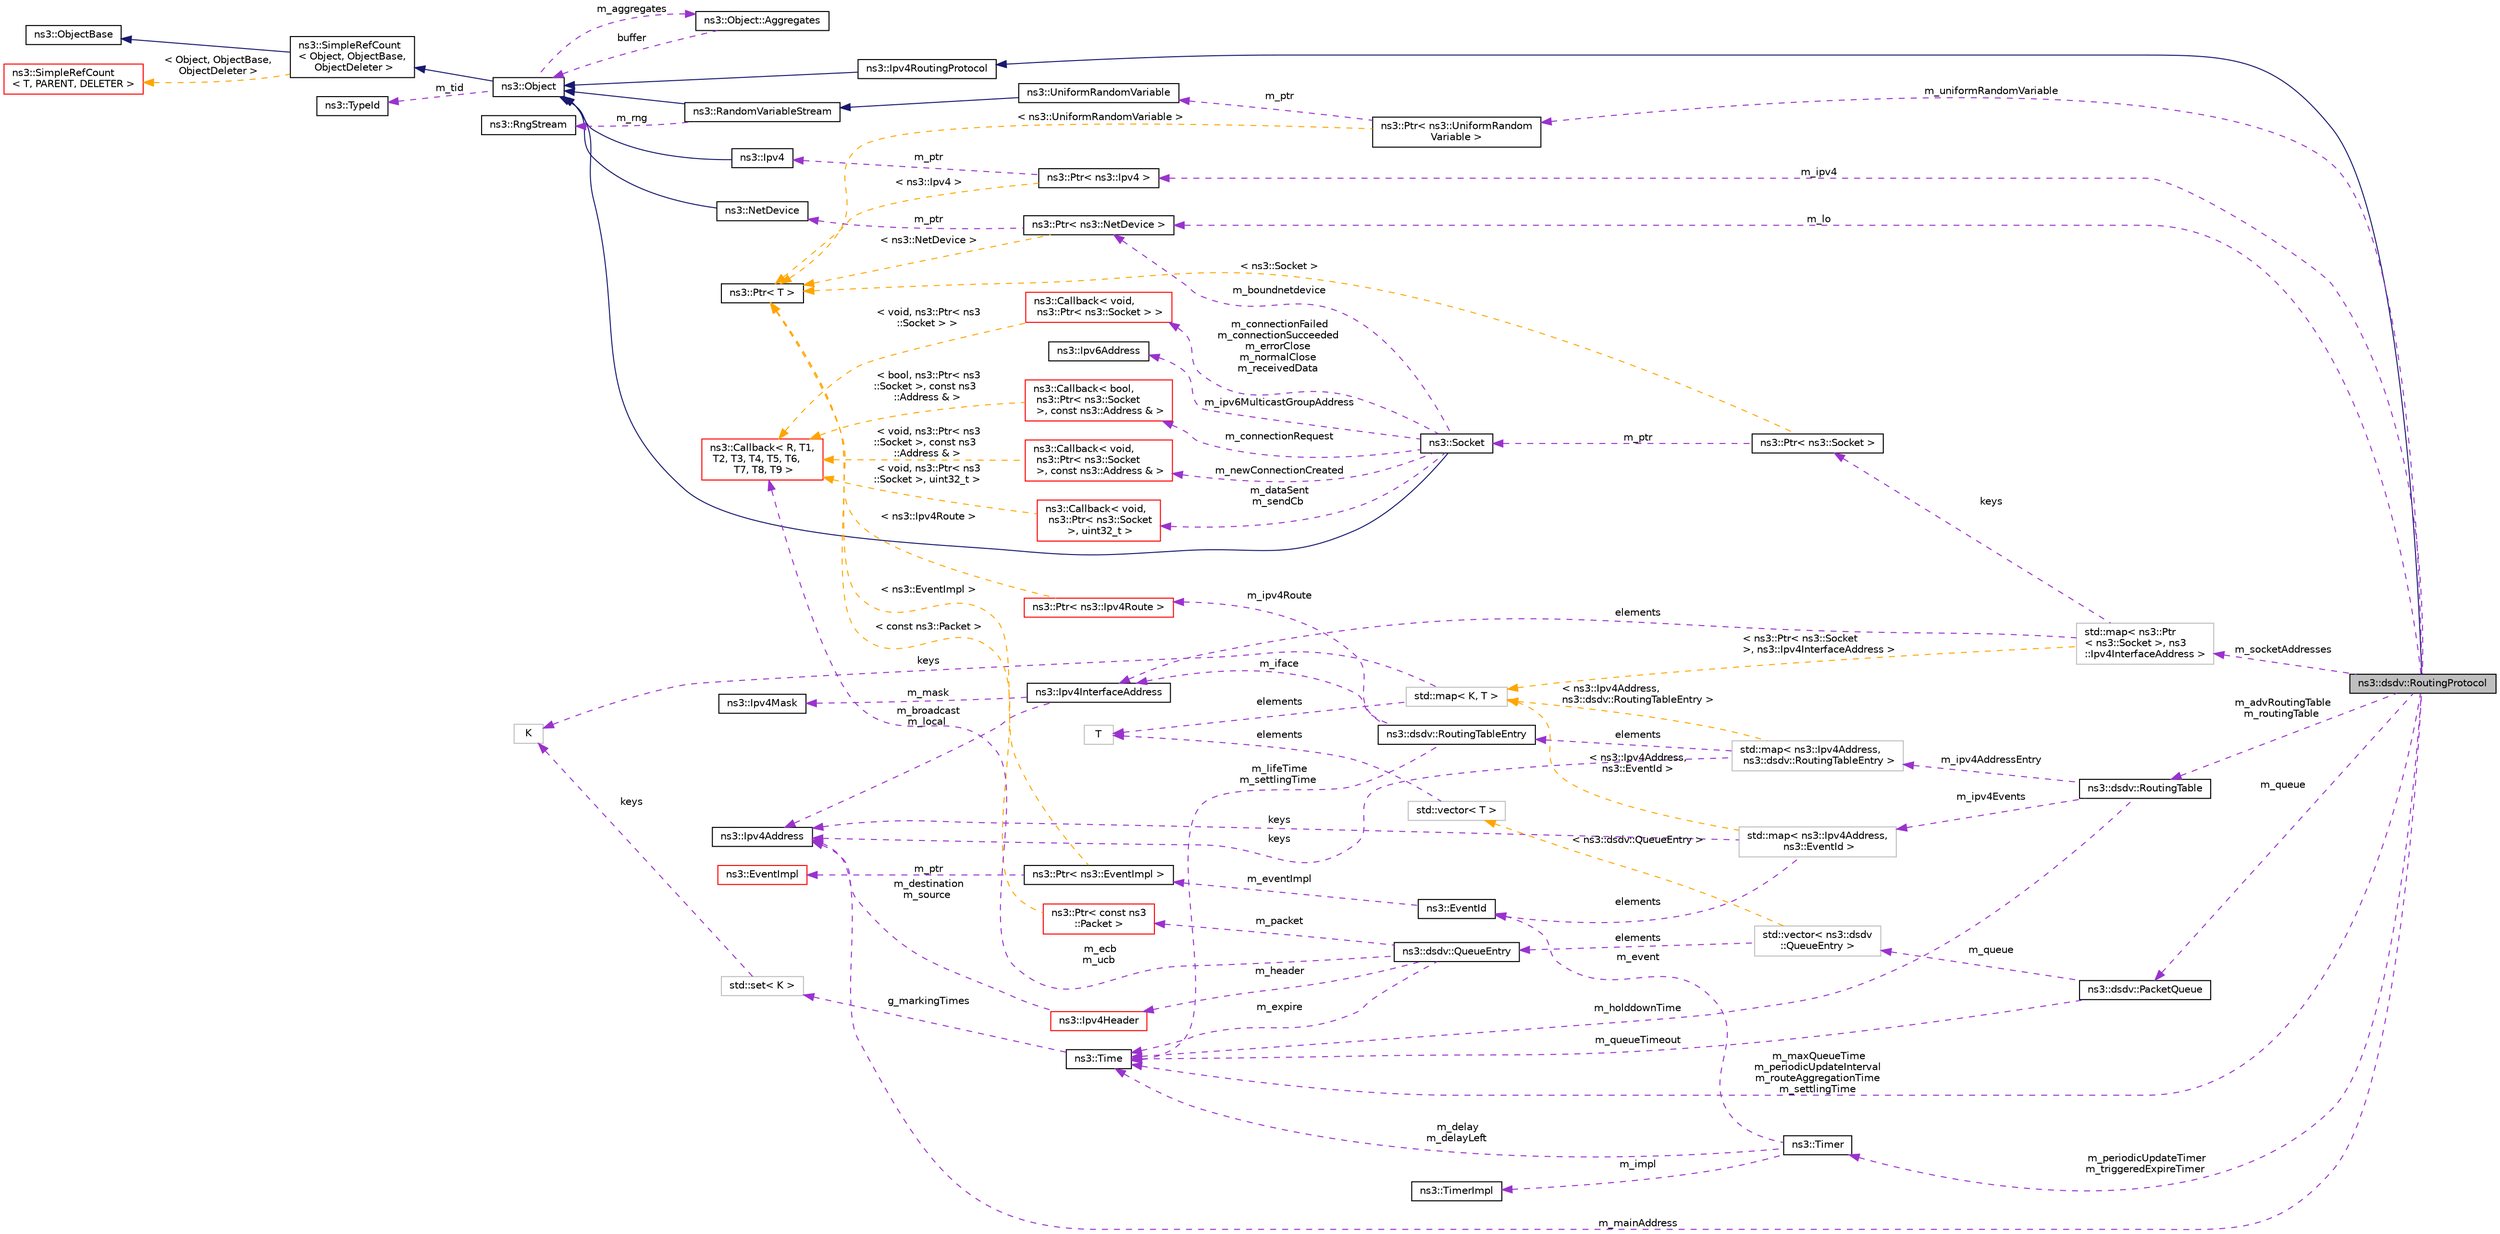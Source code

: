 digraph "ns3::dsdv::RoutingProtocol"
{
 // LATEX_PDF_SIZE
  edge [fontname="Helvetica",fontsize="10",labelfontname="Helvetica",labelfontsize="10"];
  node [fontname="Helvetica",fontsize="10",shape=record];
  rankdir="LR";
  Node1 [label="ns3::dsdv::RoutingProtocol",height=0.2,width=0.4,color="black", fillcolor="grey75", style="filled", fontcolor="black",tooltip="DSDV routing protocol."];
  Node2 -> Node1 [dir="back",color="midnightblue",fontsize="10",style="solid",fontname="Helvetica"];
  Node2 [label="ns3::Ipv4RoutingProtocol",height=0.2,width=0.4,color="black", fillcolor="white", style="filled",URL="$classns3_1_1_ipv4_routing_protocol.html",tooltip="Abstract base class for IPv4 routing protocols."];
  Node3 -> Node2 [dir="back",color="midnightblue",fontsize="10",style="solid",fontname="Helvetica"];
  Node3 [label="ns3::Object",height=0.2,width=0.4,color="black", fillcolor="white", style="filled",URL="$classns3_1_1_object.html",tooltip="A base class which provides memory management and object aggregation."];
  Node4 -> Node3 [dir="back",color="midnightblue",fontsize="10",style="solid",fontname="Helvetica"];
  Node4 [label="ns3::SimpleRefCount\l\< Object, ObjectBase,\l ObjectDeleter \>",height=0.2,width=0.4,color="black", fillcolor="white", style="filled",URL="$classns3_1_1_simple_ref_count.html",tooltip=" "];
  Node5 -> Node4 [dir="back",color="midnightblue",fontsize="10",style="solid",fontname="Helvetica"];
  Node5 [label="ns3::ObjectBase",height=0.2,width=0.4,color="black", fillcolor="white", style="filled",URL="$classns3_1_1_object_base.html",tooltip="Anchor the ns-3 type and attribute system."];
  Node6 -> Node4 [dir="back",color="orange",fontsize="10",style="dashed",label=" \< Object, ObjectBase,\l ObjectDeleter \>" ,fontname="Helvetica"];
  Node6 [label="ns3::SimpleRefCount\l\< T, PARENT, DELETER \>",height=0.2,width=0.4,color="red", fillcolor="white", style="filled",URL="$classns3_1_1_simple_ref_count.html",tooltip="A template-based reference counting class."];
  Node8 -> Node3 [dir="back",color="darkorchid3",fontsize="10",style="dashed",label=" m_tid" ,fontname="Helvetica"];
  Node8 [label="ns3::TypeId",height=0.2,width=0.4,color="black", fillcolor="white", style="filled",URL="$classns3_1_1_type_id.html",tooltip="a unique identifier for an interface."];
  Node9 -> Node3 [dir="back",color="darkorchid3",fontsize="10",style="dashed",label=" m_aggregates" ,fontname="Helvetica"];
  Node9 [label="ns3::Object::Aggregates",height=0.2,width=0.4,color="black", fillcolor="white", style="filled",URL="$structns3_1_1_object_1_1_aggregates.html",tooltip="The list of Objects aggregated to this one."];
  Node3 -> Node9 [dir="back",color="darkorchid3",fontsize="10",style="dashed",label=" buffer" ,fontname="Helvetica"];
  Node10 -> Node1 [dir="back",color="darkorchid3",fontsize="10",style="dashed",label=" m_advRoutingTable\nm_routingTable" ,fontname="Helvetica"];
  Node10 [label="ns3::dsdv::RoutingTable",height=0.2,width=0.4,color="black", fillcolor="white", style="filled",URL="$classns3_1_1dsdv_1_1_routing_table.html",tooltip="The Routing table used by DSDV protocol."];
  Node11 -> Node10 [dir="back",color="darkorchid3",fontsize="10",style="dashed",label=" m_holddownTime" ,fontname="Helvetica"];
  Node11 [label="ns3::Time",height=0.2,width=0.4,color="black", fillcolor="white", style="filled",URL="$classns3_1_1_time.html",tooltip="Simulation virtual time values and global simulation resolution."];
  Node12 -> Node11 [dir="back",color="darkorchid3",fontsize="10",style="dashed",label=" g_markingTimes" ,fontname="Helvetica"];
  Node12 [label="std::set\< K \>",height=0.2,width=0.4,color="grey75", fillcolor="white", style="filled",tooltip=" "];
  Node13 -> Node12 [dir="back",color="darkorchid3",fontsize="10",style="dashed",label=" keys" ,fontname="Helvetica"];
  Node13 [label="K",height=0.2,width=0.4,color="grey75", fillcolor="white", style="filled",tooltip=" "];
  Node14 -> Node10 [dir="back",color="darkorchid3",fontsize="10",style="dashed",label=" m_ipv4AddressEntry" ,fontname="Helvetica"];
  Node14 [label="std::map\< ns3::Ipv4Address,\l ns3::dsdv::RoutingTableEntry \>",height=0.2,width=0.4,color="grey75", fillcolor="white", style="filled",tooltip=" "];
  Node15 -> Node14 [dir="back",color="darkorchid3",fontsize="10",style="dashed",label=" elements" ,fontname="Helvetica"];
  Node15 [label="ns3::dsdv::RoutingTableEntry",height=0.2,width=0.4,color="black", fillcolor="white", style="filled",URL="$classns3_1_1dsdv_1_1_routing_table_entry.html",tooltip="Routing table entry."];
  Node11 -> Node15 [dir="back",color="darkorchid3",fontsize="10",style="dashed",label=" m_lifeTime\nm_settlingTime" ,fontname="Helvetica"];
  Node16 -> Node15 [dir="back",color="darkorchid3",fontsize="10",style="dashed",label=" m_iface" ,fontname="Helvetica"];
  Node16 [label="ns3::Ipv4InterfaceAddress",height=0.2,width=0.4,color="black", fillcolor="white", style="filled",URL="$classns3_1_1_ipv4_interface_address.html",tooltip="a class to store IPv4 address information on an interface"];
  Node17 -> Node16 [dir="back",color="darkorchid3",fontsize="10",style="dashed",label=" m_mask" ,fontname="Helvetica"];
  Node17 [label="ns3::Ipv4Mask",height=0.2,width=0.4,color="black", fillcolor="white", style="filled",URL="$classns3_1_1_ipv4_mask.html",tooltip="a class to represent an Ipv4 address mask"];
  Node18 -> Node16 [dir="back",color="darkorchid3",fontsize="10",style="dashed",label=" m_broadcast\nm_local" ,fontname="Helvetica"];
  Node18 [label="ns3::Ipv4Address",height=0.2,width=0.4,color="black", fillcolor="white", style="filled",URL="$classns3_1_1_ipv4_address.html",tooltip="Ipv4 addresses are stored in host order in this class."];
  Node19 -> Node15 [dir="back",color="darkorchid3",fontsize="10",style="dashed",label=" m_ipv4Route" ,fontname="Helvetica"];
  Node19 [label="ns3::Ptr\< ns3::Ipv4Route \>",height=0.2,width=0.4,color="red", fillcolor="white", style="filled",URL="$classns3_1_1_ptr.html",tooltip=" "];
  Node24 -> Node19 [dir="back",color="orange",fontsize="10",style="dashed",label=" \< ns3::Ipv4Route \>" ,fontname="Helvetica"];
  Node24 [label="ns3::Ptr\< T \>",height=0.2,width=0.4,color="black", fillcolor="white", style="filled",URL="$classns3_1_1_ptr.html",tooltip="Smart pointer class similar to boost::intrusive_ptr."];
  Node18 -> Node14 [dir="back",color="darkorchid3",fontsize="10",style="dashed",label=" keys" ,fontname="Helvetica"];
  Node25 -> Node14 [dir="back",color="orange",fontsize="10",style="dashed",label=" \< ns3::Ipv4Address,\l ns3::dsdv::RoutingTableEntry \>" ,fontname="Helvetica"];
  Node25 [label="std::map\< K, T \>",height=0.2,width=0.4,color="grey75", fillcolor="white", style="filled",tooltip=" "];
  Node13 -> Node25 [dir="back",color="darkorchid3",fontsize="10",style="dashed",label=" keys" ,fontname="Helvetica"];
  Node26 -> Node25 [dir="back",color="darkorchid3",fontsize="10",style="dashed",label=" elements" ,fontname="Helvetica"];
  Node26 [label="T",height=0.2,width=0.4,color="grey75", fillcolor="white", style="filled",tooltip=" "];
  Node27 -> Node10 [dir="back",color="darkorchid3",fontsize="10",style="dashed",label=" m_ipv4Events" ,fontname="Helvetica"];
  Node27 [label="std::map\< ns3::Ipv4Address,\l ns3::EventId \>",height=0.2,width=0.4,color="grey75", fillcolor="white", style="filled",tooltip=" "];
  Node28 -> Node27 [dir="back",color="darkorchid3",fontsize="10",style="dashed",label=" elements" ,fontname="Helvetica"];
  Node28 [label="ns3::EventId",height=0.2,width=0.4,color="black", fillcolor="white", style="filled",URL="$classns3_1_1_event_id.html",tooltip="An identifier for simulation events."];
  Node29 -> Node28 [dir="back",color="darkorchid3",fontsize="10",style="dashed",label=" m_eventImpl" ,fontname="Helvetica"];
  Node29 [label="ns3::Ptr\< ns3::EventImpl \>",height=0.2,width=0.4,color="black", fillcolor="white", style="filled",URL="$classns3_1_1_ptr.html",tooltip=" "];
  Node30 -> Node29 [dir="back",color="darkorchid3",fontsize="10",style="dashed",label=" m_ptr" ,fontname="Helvetica"];
  Node30 [label="ns3::EventImpl",height=0.2,width=0.4,color="red", fillcolor="white", style="filled",URL="$classns3_1_1_event_impl.html",tooltip="A simulation event."];
  Node24 -> Node29 [dir="back",color="orange",fontsize="10",style="dashed",label=" \< ns3::EventImpl \>" ,fontname="Helvetica"];
  Node18 -> Node27 [dir="back",color="darkorchid3",fontsize="10",style="dashed",label=" keys" ,fontname="Helvetica"];
  Node25 -> Node27 [dir="back",color="orange",fontsize="10",style="dashed",label=" \< ns3::Ipv4Address,\l ns3::EventId \>" ,fontname="Helvetica"];
  Node32 -> Node1 [dir="back",color="darkorchid3",fontsize="10",style="dashed",label=" m_socketAddresses" ,fontname="Helvetica"];
  Node32 [label="std::map\< ns3::Ptr\l\< ns3::Socket \>, ns3\l::Ipv4InterfaceAddress \>",height=0.2,width=0.4,color="grey75", fillcolor="white", style="filled",tooltip=" "];
  Node33 -> Node32 [dir="back",color="darkorchid3",fontsize="10",style="dashed",label=" keys" ,fontname="Helvetica"];
  Node33 [label="ns3::Ptr\< ns3::Socket \>",height=0.2,width=0.4,color="black", fillcolor="white", style="filled",URL="$classns3_1_1_ptr.html",tooltip=" "];
  Node34 -> Node33 [dir="back",color="darkorchid3",fontsize="10",style="dashed",label=" m_ptr" ,fontname="Helvetica"];
  Node34 [label="ns3::Socket",height=0.2,width=0.4,color="black", fillcolor="white", style="filled",URL="$classns3_1_1_socket.html",tooltip="A low-level Socket API based loosely on the BSD Socket API."];
  Node3 -> Node34 [dir="back",color="midnightblue",fontsize="10",style="solid",fontname="Helvetica"];
  Node22 -> Node34 [dir="back",color="darkorchid3",fontsize="10",style="dashed",label=" m_boundnetdevice" ,fontname="Helvetica"];
  Node22 [label="ns3::Ptr\< ns3::NetDevice \>",height=0.2,width=0.4,color="black", fillcolor="white", style="filled",URL="$classns3_1_1_ptr.html",tooltip=" "];
  Node23 -> Node22 [dir="back",color="darkorchid3",fontsize="10",style="dashed",label=" m_ptr" ,fontname="Helvetica"];
  Node23 [label="ns3::NetDevice",height=0.2,width=0.4,color="black", fillcolor="white", style="filled",URL="$classns3_1_1_net_device.html",tooltip="Network layer to device interface."];
  Node3 -> Node23 [dir="back",color="midnightblue",fontsize="10",style="solid",fontname="Helvetica"];
  Node24 -> Node22 [dir="back",color="orange",fontsize="10",style="dashed",label=" \< ns3::NetDevice \>" ,fontname="Helvetica"];
  Node35 -> Node34 [dir="back",color="darkorchid3",fontsize="10",style="dashed",label=" m_ipv6MulticastGroupAddress" ,fontname="Helvetica"];
  Node35 [label="ns3::Ipv6Address",height=0.2,width=0.4,color="black", fillcolor="white", style="filled",URL="$classns3_1_1_ipv6_address.html",tooltip="Describes an IPv6 address."];
  Node36 -> Node34 [dir="back",color="darkorchid3",fontsize="10",style="dashed",label=" m_newConnectionCreated" ,fontname="Helvetica"];
  Node36 [label="ns3::Callback\< void,\l ns3::Ptr\< ns3::Socket\l \>, const ns3::Address & \>",height=0.2,width=0.4,color="red", fillcolor="white", style="filled",URL="$classns3_1_1_callback.html",tooltip=" "];
  Node41 -> Node36 [dir="back",color="orange",fontsize="10",style="dashed",label=" \< void, ns3::Ptr\< ns3\l::Socket \>, const ns3\l::Address & \>" ,fontname="Helvetica"];
  Node41 [label="ns3::Callback\< R, T1,\l T2, T3, T4, T5, T6,\l T7, T8, T9 \>",height=0.2,width=0.4,color="red", fillcolor="white", style="filled",URL="$classns3_1_1_callback.html",tooltip="Callback template class."];
  Node42 -> Node34 [dir="back",color="darkorchid3",fontsize="10",style="dashed",label=" m_dataSent\nm_sendCb" ,fontname="Helvetica"];
  Node42 [label="ns3::Callback\< void,\l ns3::Ptr\< ns3::Socket\l \>, uint32_t \>",height=0.2,width=0.4,color="red", fillcolor="white", style="filled",URL="$classns3_1_1_callback.html",tooltip=" "];
  Node41 -> Node42 [dir="back",color="orange",fontsize="10",style="dashed",label=" \< void, ns3::Ptr\< ns3\l::Socket \>, uint32_t \>" ,fontname="Helvetica"];
  Node43 -> Node34 [dir="back",color="darkorchid3",fontsize="10",style="dashed",label=" m_connectionFailed\nm_connectionSucceeded\nm_errorClose\nm_normalClose\nm_receivedData" ,fontname="Helvetica"];
  Node43 [label="ns3::Callback\< void,\l ns3::Ptr\< ns3::Socket \> \>",height=0.2,width=0.4,color="red", fillcolor="white", style="filled",URL="$classns3_1_1_callback.html",tooltip=" "];
  Node41 -> Node43 [dir="back",color="orange",fontsize="10",style="dashed",label=" \< void, ns3::Ptr\< ns3\l::Socket \> \>" ,fontname="Helvetica"];
  Node44 -> Node34 [dir="back",color="darkorchid3",fontsize="10",style="dashed",label=" m_connectionRequest" ,fontname="Helvetica"];
  Node44 [label="ns3::Callback\< bool,\l ns3::Ptr\< ns3::Socket\l \>, const ns3::Address & \>",height=0.2,width=0.4,color="red", fillcolor="white", style="filled",URL="$classns3_1_1_callback.html",tooltip=" "];
  Node41 -> Node44 [dir="back",color="orange",fontsize="10",style="dashed",label=" \< bool, ns3::Ptr\< ns3\l::Socket \>, const ns3\l::Address & \>" ,fontname="Helvetica"];
  Node24 -> Node33 [dir="back",color="orange",fontsize="10",style="dashed",label=" \< ns3::Socket \>" ,fontname="Helvetica"];
  Node16 -> Node32 [dir="back",color="darkorchid3",fontsize="10",style="dashed",label=" elements" ,fontname="Helvetica"];
  Node25 -> Node32 [dir="back",color="orange",fontsize="10",style="dashed",label=" \< ns3::Ptr\< ns3::Socket\l \>, ns3::Ipv4InterfaceAddress \>" ,fontname="Helvetica"];
  Node45 -> Node1 [dir="back",color="darkorchid3",fontsize="10",style="dashed",label=" m_queue" ,fontname="Helvetica"];
  Node45 [label="ns3::dsdv::PacketQueue",height=0.2,width=0.4,color="black", fillcolor="white", style="filled",URL="$classns3_1_1dsdv_1_1_packet_queue.html",tooltip="DSDV Packet queue."];
  Node46 -> Node45 [dir="back",color="darkorchid3",fontsize="10",style="dashed",label=" m_queue" ,fontname="Helvetica"];
  Node46 [label="std::vector\< ns3::dsdv\l::QueueEntry \>",height=0.2,width=0.4,color="grey75", fillcolor="white", style="filled",tooltip=" "];
  Node47 -> Node46 [dir="back",color="darkorchid3",fontsize="10",style="dashed",label=" elements" ,fontname="Helvetica"];
  Node47 [label="ns3::dsdv::QueueEntry",height=0.2,width=0.4,color="black", fillcolor="white", style="filled",URL="$classns3_1_1dsdv_1_1_queue_entry.html",tooltip="DSDV Queue Entry."];
  Node48 -> Node47 [dir="back",color="darkorchid3",fontsize="10",style="dashed",label=" m_header" ,fontname="Helvetica"];
  Node48 [label="ns3::Ipv4Header",height=0.2,width=0.4,color="red", fillcolor="white", style="filled",URL="$classns3_1_1_ipv4_header.html",tooltip="Packet header for IPv4."];
  Node18 -> Node48 [dir="back",color="darkorchid3",fontsize="10",style="dashed",label=" m_destination\nm_source" ,fontname="Helvetica"];
  Node11 -> Node47 [dir="back",color="darkorchid3",fontsize="10",style="dashed",label=" m_expire" ,fontname="Helvetica"];
  Node51 -> Node47 [dir="back",color="darkorchid3",fontsize="10",style="dashed",label=" m_packet" ,fontname="Helvetica"];
  Node51 [label="ns3::Ptr\< const ns3\l::Packet \>",height=0.2,width=0.4,color="red", fillcolor="white", style="filled",URL="$classns3_1_1_ptr.html",tooltip=" "];
  Node24 -> Node51 [dir="back",color="orange",fontsize="10",style="dashed",label=" \< const ns3::Packet \>" ,fontname="Helvetica"];
  Node41 -> Node47 [dir="back",color="darkorchid3",fontsize="10",style="dashed",label=" m_ecb\nm_ucb" ,fontname="Helvetica"];
  Node58 -> Node46 [dir="back",color="orange",fontsize="10",style="dashed",label=" \< ns3::dsdv::QueueEntry \>" ,fontname="Helvetica"];
  Node58 [label="std::vector\< T \>",height=0.2,width=0.4,color="grey75", fillcolor="white", style="filled",tooltip=" "];
  Node26 -> Node58 [dir="back",color="darkorchid3",fontsize="10",style="dashed",label=" elements" ,fontname="Helvetica"];
  Node11 -> Node45 [dir="back",color="darkorchid3",fontsize="10",style="dashed",label=" m_queueTimeout" ,fontname="Helvetica"];
  Node22 -> Node1 [dir="back",color="darkorchid3",fontsize="10",style="dashed",label=" m_lo" ,fontname="Helvetica"];
  Node11 -> Node1 [dir="back",color="darkorchid3",fontsize="10",style="dashed",label=" m_maxQueueTime\nm_periodicUpdateInterval\nm_routeAggregationTime\nm_settlingTime" ,fontname="Helvetica"];
  Node69 -> Node1 [dir="back",color="darkorchid3",fontsize="10",style="dashed",label=" m_ipv4" ,fontname="Helvetica"];
  Node69 [label="ns3::Ptr\< ns3::Ipv4 \>",height=0.2,width=0.4,color="black", fillcolor="white", style="filled",URL="$classns3_1_1_ptr.html",tooltip=" "];
  Node70 -> Node69 [dir="back",color="darkorchid3",fontsize="10",style="dashed",label=" m_ptr" ,fontname="Helvetica"];
  Node70 [label="ns3::Ipv4",height=0.2,width=0.4,color="black", fillcolor="white", style="filled",URL="$classns3_1_1_ipv4.html",tooltip="Access to the IPv4 forwarding table, interfaces, and configuration."];
  Node3 -> Node70 [dir="back",color="midnightblue",fontsize="10",style="solid",fontname="Helvetica"];
  Node24 -> Node69 [dir="back",color="orange",fontsize="10",style="dashed",label=" \< ns3::Ipv4 \>" ,fontname="Helvetica"];
  Node18 -> Node1 [dir="back",color="darkorchid3",fontsize="10",style="dashed",label=" m_mainAddress" ,fontname="Helvetica"];
  Node71 -> Node1 [dir="back",color="darkorchid3",fontsize="10",style="dashed",label=" m_uniformRandomVariable" ,fontname="Helvetica"];
  Node71 [label="ns3::Ptr\< ns3::UniformRandom\lVariable \>",height=0.2,width=0.4,color="black", fillcolor="white", style="filled",URL="$classns3_1_1_ptr.html",tooltip=" "];
  Node72 -> Node71 [dir="back",color="darkorchid3",fontsize="10",style="dashed",label=" m_ptr" ,fontname="Helvetica"];
  Node72 [label="ns3::UniformRandomVariable",height=0.2,width=0.4,color="black", fillcolor="white", style="filled",URL="$classns3_1_1_uniform_random_variable.html",tooltip="The uniform distribution Random Number Generator (RNG)."];
  Node73 -> Node72 [dir="back",color="midnightblue",fontsize="10",style="solid",fontname="Helvetica"];
  Node73 [label="ns3::RandomVariableStream",height=0.2,width=0.4,color="black", fillcolor="white", style="filled",URL="$classns3_1_1_random_variable_stream.html",tooltip="The basic uniform Random Number Generator (RNG)."];
  Node3 -> Node73 [dir="back",color="midnightblue",fontsize="10",style="solid",fontname="Helvetica"];
  Node74 -> Node73 [dir="back",color="darkorchid3",fontsize="10",style="dashed",label=" m_rng" ,fontname="Helvetica"];
  Node74 [label="ns3::RngStream",height=0.2,width=0.4,color="black", fillcolor="white", style="filled",URL="$classns3_1_1_rng_stream.html",tooltip="Combined Multiple-Recursive Generator MRG32k3a."];
  Node24 -> Node71 [dir="back",color="orange",fontsize="10",style="dashed",label=" \< ns3::UniformRandomVariable \>" ,fontname="Helvetica"];
  Node75 -> Node1 [dir="back",color="darkorchid3",fontsize="10",style="dashed",label=" m_periodicUpdateTimer\nm_triggeredExpireTimer" ,fontname="Helvetica"];
  Node75 [label="ns3::Timer",height=0.2,width=0.4,color="black", fillcolor="white", style="filled",URL="$classns3_1_1_timer.html",tooltip="A simple virtual Timer class."];
  Node28 -> Node75 [dir="back",color="darkorchid3",fontsize="10",style="dashed",label=" m_event" ,fontname="Helvetica"];
  Node11 -> Node75 [dir="back",color="darkorchid3",fontsize="10",style="dashed",label=" m_delay\nm_delayLeft" ,fontname="Helvetica"];
  Node76 -> Node75 [dir="back",color="darkorchid3",fontsize="10",style="dashed",label=" m_impl" ,fontname="Helvetica"];
  Node76 [label="ns3::TimerImpl",height=0.2,width=0.4,color="black", fillcolor="white", style="filled",URL="$classns3_1_1_timer_impl.html",tooltip="The timer implementation underlying Timer and Watchdog."];
}
